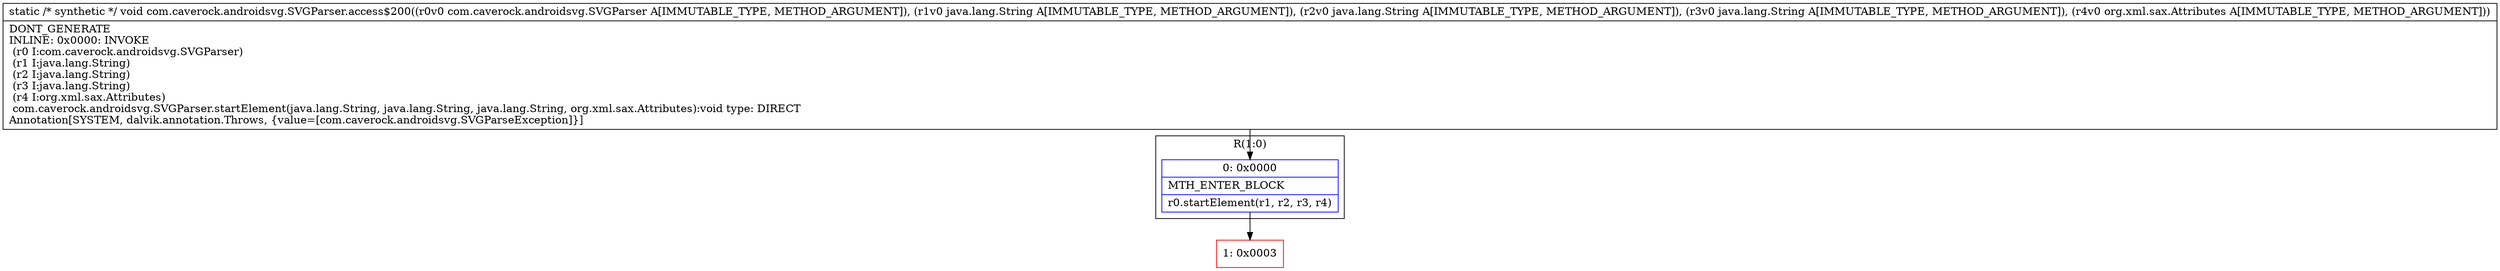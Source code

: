 digraph "CFG forcom.caverock.androidsvg.SVGParser.access$200(Lcom\/caverock\/androidsvg\/SVGParser;Ljava\/lang\/String;Ljava\/lang\/String;Ljava\/lang\/String;Lorg\/xml\/sax\/Attributes;)V" {
subgraph cluster_Region_1272296483 {
label = "R(1:0)";
node [shape=record,color=blue];
Node_0 [shape=record,label="{0\:\ 0x0000|MTH_ENTER_BLOCK\l|r0.startElement(r1, r2, r3, r4)\l}"];
}
Node_1 [shape=record,color=red,label="{1\:\ 0x0003}"];
MethodNode[shape=record,label="{static \/* synthetic *\/ void com.caverock.androidsvg.SVGParser.access$200((r0v0 com.caverock.androidsvg.SVGParser A[IMMUTABLE_TYPE, METHOD_ARGUMENT]), (r1v0 java.lang.String A[IMMUTABLE_TYPE, METHOD_ARGUMENT]), (r2v0 java.lang.String A[IMMUTABLE_TYPE, METHOD_ARGUMENT]), (r3v0 java.lang.String A[IMMUTABLE_TYPE, METHOD_ARGUMENT]), (r4v0 org.xml.sax.Attributes A[IMMUTABLE_TYPE, METHOD_ARGUMENT]))  | DONT_GENERATE\lINLINE: 0x0000: INVOKE  \l  (r0 I:com.caverock.androidsvg.SVGParser)\l  (r1 I:java.lang.String)\l  (r2 I:java.lang.String)\l  (r3 I:java.lang.String)\l  (r4 I:org.xml.sax.Attributes)\l com.caverock.androidsvg.SVGParser.startElement(java.lang.String, java.lang.String, java.lang.String, org.xml.sax.Attributes):void type: DIRECT\lAnnotation[SYSTEM, dalvik.annotation.Throws, \{value=[com.caverock.androidsvg.SVGParseException]\}]\l}"];
MethodNode -> Node_0;
Node_0 -> Node_1;
}

